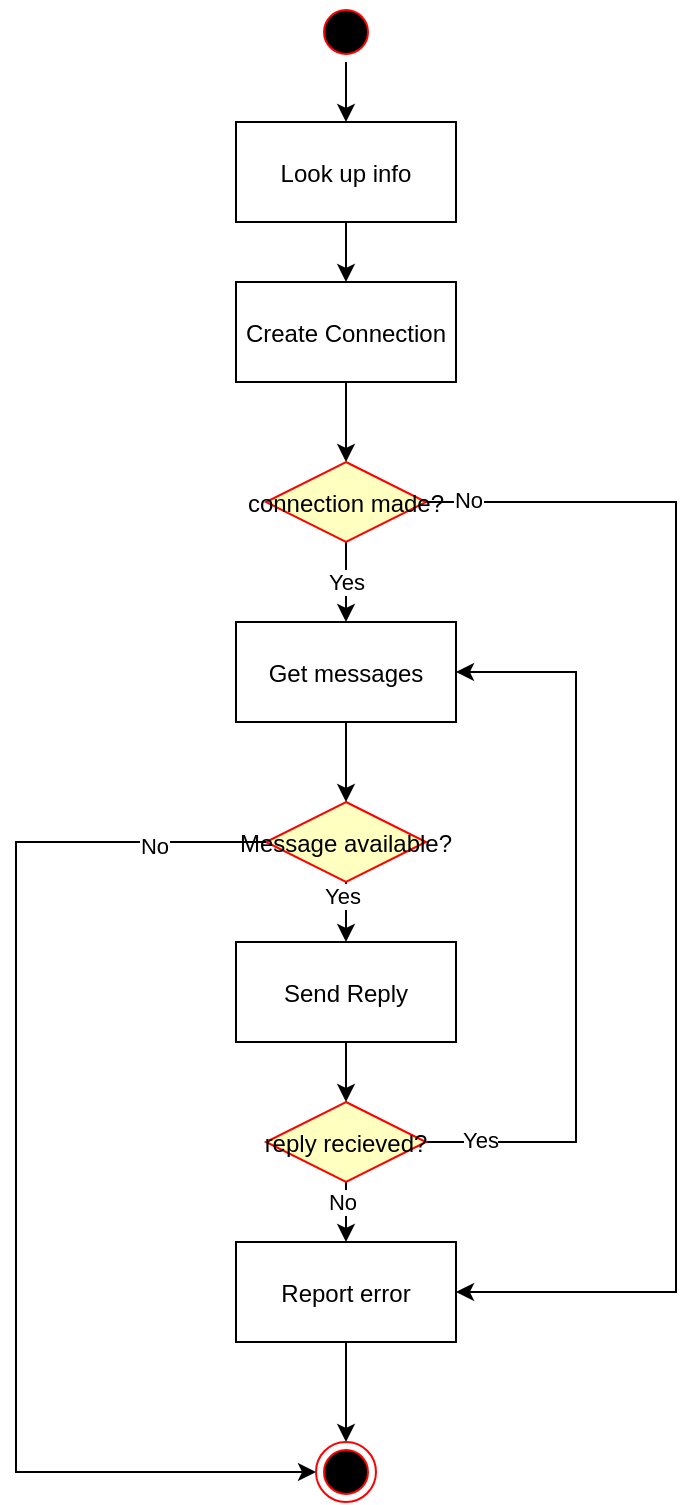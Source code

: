 <mxfile version="24.1.0" type="github">
  <diagram name="Page-1" id="e7e014a7-5840-1c2e-5031-d8a46d1fe8dd">
    <mxGraphModel dx="2074" dy="1140" grid="1" gridSize="10" guides="1" tooltips="1" connect="1" arrows="1" fold="1" page="1" pageScale="1" pageWidth="1169" pageHeight="826" background="none" math="0" shadow="0">
      <root>
        <mxCell id="0" />
        <mxCell id="1" parent="0" />
        <mxCell id="H85B8ajB7otpc1GVoilx-53" value="" style="edgeStyle=orthogonalEdgeStyle;rounded=0;orthogonalLoop=1;jettySize=auto;html=1;strokeColor=#000000;" edge="1" parent="1" source="H85B8ajB7otpc1GVoilx-41" target="H85B8ajB7otpc1GVoilx-43">
          <mxGeometry relative="1" as="geometry" />
        </mxCell>
        <mxCell id="H85B8ajB7otpc1GVoilx-41" value="" style="ellipse;shape=startState;fillColor=#000000;strokeColor=#ff0000;" vertex="1" parent="1">
          <mxGeometry x="540" y="30" width="30" height="30" as="geometry" />
        </mxCell>
        <mxCell id="H85B8ajB7otpc1GVoilx-54" value="" style="edgeStyle=orthogonalEdgeStyle;rounded=0;orthogonalLoop=1;jettySize=auto;html=1;" edge="1" parent="1" source="H85B8ajB7otpc1GVoilx-43" target="H85B8ajB7otpc1GVoilx-44">
          <mxGeometry relative="1" as="geometry" />
        </mxCell>
        <mxCell id="H85B8ajB7otpc1GVoilx-43" value="Look up info" style="" vertex="1" parent="1">
          <mxGeometry x="500" y="90" width="110" height="50" as="geometry" />
        </mxCell>
        <mxCell id="H85B8ajB7otpc1GVoilx-55" value="" style="edgeStyle=orthogonalEdgeStyle;rounded=0;orthogonalLoop=1;jettySize=auto;html=1;" edge="1" parent="1" source="H85B8ajB7otpc1GVoilx-44" target="H85B8ajB7otpc1GVoilx-45">
          <mxGeometry relative="1" as="geometry" />
        </mxCell>
        <mxCell id="H85B8ajB7otpc1GVoilx-44" value="Create Connection" style="" vertex="1" parent="1">
          <mxGeometry x="500" y="170" width="110" height="50" as="geometry" />
        </mxCell>
        <mxCell id="H85B8ajB7otpc1GVoilx-56" value="" style="edgeStyle=orthogonalEdgeStyle;rounded=0;orthogonalLoop=1;jettySize=auto;html=1;" edge="1" parent="1" source="H85B8ajB7otpc1GVoilx-45" target="H85B8ajB7otpc1GVoilx-48">
          <mxGeometry relative="1" as="geometry" />
        </mxCell>
        <mxCell id="H85B8ajB7otpc1GVoilx-57" value="Yes" style="edgeLabel;html=1;align=center;verticalAlign=middle;resizable=0;points=[];" vertex="1" connectable="0" parent="H85B8ajB7otpc1GVoilx-56">
          <mxGeometry x="0.4" relative="1" as="geometry">
            <mxPoint y="-8" as="offset" />
          </mxGeometry>
        </mxCell>
        <mxCell id="H85B8ajB7otpc1GVoilx-68" style="edgeStyle=orthogonalEdgeStyle;rounded=0;orthogonalLoop=1;jettySize=auto;html=1;entryX=1;entryY=0.5;entryDx=0;entryDy=0;" edge="1" parent="1" source="H85B8ajB7otpc1GVoilx-45" target="H85B8ajB7otpc1GVoilx-50">
          <mxGeometry relative="1" as="geometry">
            <Array as="points">
              <mxPoint x="720" y="280" />
              <mxPoint x="720" y="675" />
            </Array>
          </mxGeometry>
        </mxCell>
        <mxCell id="H85B8ajB7otpc1GVoilx-69" value="No" style="edgeLabel;html=1;align=center;verticalAlign=middle;resizable=0;points=[];" vertex="1" connectable="0" parent="H85B8ajB7otpc1GVoilx-68">
          <mxGeometry x="-0.933" y="1" relative="1" as="geometry">
            <mxPoint as="offset" />
          </mxGeometry>
        </mxCell>
        <mxCell id="H85B8ajB7otpc1GVoilx-45" value="connection made?" style="rhombus;fillColor=#ffffc0;strokeColor=#ff0000;" vertex="1" parent="1">
          <mxGeometry x="515" y="260" width="80" height="40" as="geometry" />
        </mxCell>
        <mxCell id="H85B8ajB7otpc1GVoilx-61" value="" style="edgeStyle=orthogonalEdgeStyle;rounded=0;orthogonalLoop=1;jettySize=auto;html=1;" edge="1" parent="1" source="H85B8ajB7otpc1GVoilx-46" target="H85B8ajB7otpc1GVoilx-49">
          <mxGeometry relative="1" as="geometry" />
        </mxCell>
        <mxCell id="H85B8ajB7otpc1GVoilx-62" value="Yes" style="edgeLabel;html=1;align=center;verticalAlign=middle;resizable=0;points=[];" vertex="1" connectable="0" parent="H85B8ajB7otpc1GVoilx-61">
          <mxGeometry x="-0.72" y="-2" relative="1" as="geometry">
            <mxPoint as="offset" />
          </mxGeometry>
        </mxCell>
        <mxCell id="H85B8ajB7otpc1GVoilx-46" value="Message available?" style="rhombus;fillColor=#ffffc0;strokeColor=#ff0000;" vertex="1" parent="1">
          <mxGeometry x="515" y="430" width="80" height="40" as="geometry" />
        </mxCell>
        <mxCell id="H85B8ajB7otpc1GVoilx-66" value="" style="edgeStyle=orthogonalEdgeStyle;rounded=0;orthogonalLoop=1;jettySize=auto;html=1;" edge="1" parent="1" source="H85B8ajB7otpc1GVoilx-47" target="H85B8ajB7otpc1GVoilx-50">
          <mxGeometry relative="1" as="geometry" />
        </mxCell>
        <mxCell id="H85B8ajB7otpc1GVoilx-72" value="No" style="edgeLabel;html=1;align=center;verticalAlign=middle;resizable=0;points=[];" vertex="1" connectable="0" parent="H85B8ajB7otpc1GVoilx-66">
          <mxGeometry x="0.2" y="-2" relative="1" as="geometry">
            <mxPoint as="offset" />
          </mxGeometry>
        </mxCell>
        <mxCell id="H85B8ajB7otpc1GVoilx-73" style="edgeStyle=orthogonalEdgeStyle;rounded=0;orthogonalLoop=1;jettySize=auto;html=1;entryX=1;entryY=0.5;entryDx=0;entryDy=0;" edge="1" parent="1" source="H85B8ajB7otpc1GVoilx-47" target="H85B8ajB7otpc1GVoilx-48">
          <mxGeometry relative="1" as="geometry">
            <Array as="points">
              <mxPoint x="670" y="600" />
              <mxPoint x="670" y="365" />
            </Array>
          </mxGeometry>
        </mxCell>
        <mxCell id="H85B8ajB7otpc1GVoilx-74" value="Yes" style="edgeLabel;html=1;align=center;verticalAlign=middle;resizable=0;points=[];" vertex="1" connectable="0" parent="H85B8ajB7otpc1GVoilx-73">
          <mxGeometry x="-0.854" y="1" relative="1" as="geometry">
            <mxPoint as="offset" />
          </mxGeometry>
        </mxCell>
        <mxCell id="H85B8ajB7otpc1GVoilx-47" value="reply recieved?" style="rhombus;fillColor=#ffffc0;strokeColor=#ff0000;" vertex="1" parent="1">
          <mxGeometry x="515" y="580" width="80" height="40" as="geometry" />
        </mxCell>
        <mxCell id="H85B8ajB7otpc1GVoilx-60" value="" style="edgeStyle=orthogonalEdgeStyle;rounded=0;orthogonalLoop=1;jettySize=auto;html=1;" edge="1" parent="1" source="H85B8ajB7otpc1GVoilx-48" target="H85B8ajB7otpc1GVoilx-46">
          <mxGeometry relative="1" as="geometry" />
        </mxCell>
        <mxCell id="H85B8ajB7otpc1GVoilx-70" style="edgeStyle=orthogonalEdgeStyle;rounded=0;orthogonalLoop=1;jettySize=auto;html=1;entryX=0;entryY=0.5;entryDx=0;entryDy=0;exitX=0;exitY=0.5;exitDx=0;exitDy=0;" edge="1" parent="1" source="H85B8ajB7otpc1GVoilx-46" target="H85B8ajB7otpc1GVoilx-51">
          <mxGeometry relative="1" as="geometry">
            <Array as="points">
              <mxPoint x="390" y="450" />
              <mxPoint x="390" y="765" />
            </Array>
          </mxGeometry>
        </mxCell>
        <mxCell id="H85B8ajB7otpc1GVoilx-71" value="No" style="edgeLabel;html=1;align=center;verticalAlign=middle;resizable=0;points=[];" vertex="1" connectable="0" parent="H85B8ajB7otpc1GVoilx-70">
          <mxGeometry x="-0.81" y="2" relative="1" as="geometry">
            <mxPoint as="offset" />
          </mxGeometry>
        </mxCell>
        <mxCell id="H85B8ajB7otpc1GVoilx-48" value="Get messages" style="" vertex="1" parent="1">
          <mxGeometry x="500" y="340" width="110" height="50" as="geometry" />
        </mxCell>
        <mxCell id="H85B8ajB7otpc1GVoilx-63" value="" style="edgeStyle=orthogonalEdgeStyle;rounded=0;orthogonalLoop=1;jettySize=auto;html=1;" edge="1" parent="1" source="H85B8ajB7otpc1GVoilx-49" target="H85B8ajB7otpc1GVoilx-47">
          <mxGeometry relative="1" as="geometry" />
        </mxCell>
        <mxCell id="H85B8ajB7otpc1GVoilx-49" value="Send Reply" style="" vertex="1" parent="1">
          <mxGeometry x="500" y="500" width="110" height="50" as="geometry" />
        </mxCell>
        <mxCell id="H85B8ajB7otpc1GVoilx-67" value="" style="edgeStyle=orthogonalEdgeStyle;rounded=0;orthogonalLoop=1;jettySize=auto;html=1;" edge="1" parent="1" source="H85B8ajB7otpc1GVoilx-50" target="H85B8ajB7otpc1GVoilx-51">
          <mxGeometry relative="1" as="geometry" />
        </mxCell>
        <mxCell id="H85B8ajB7otpc1GVoilx-50" value="Report error" style="" vertex="1" parent="1">
          <mxGeometry x="500" y="650" width="110" height="50" as="geometry" />
        </mxCell>
        <mxCell id="H85B8ajB7otpc1GVoilx-51" value="" style="ellipse;shape=endState;fillColor=#000000;strokeColor=#ff0000" vertex="1" parent="1">
          <mxGeometry x="540" y="750" width="30" height="30" as="geometry" />
        </mxCell>
      </root>
    </mxGraphModel>
  </diagram>
</mxfile>
